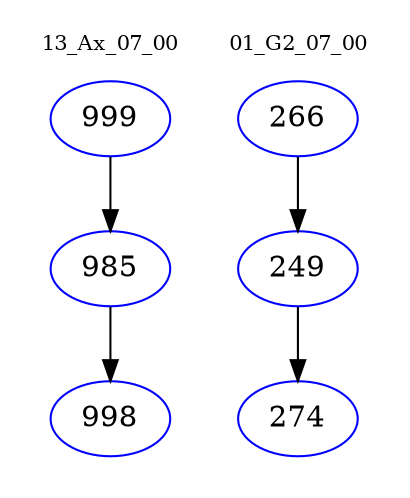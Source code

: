 digraph{
subgraph cluster_0 {
color = white
label = "13_Ax_07_00";
fontsize=10;
T0_999 [label="999", color="blue"]
T0_999 -> T0_985 [color="black"]
T0_985 [label="985", color="blue"]
T0_985 -> T0_998 [color="black"]
T0_998 [label="998", color="blue"]
}
subgraph cluster_1 {
color = white
label = "01_G2_07_00";
fontsize=10;
T1_266 [label="266", color="blue"]
T1_266 -> T1_249 [color="black"]
T1_249 [label="249", color="blue"]
T1_249 -> T1_274 [color="black"]
T1_274 [label="274", color="blue"]
}
}

